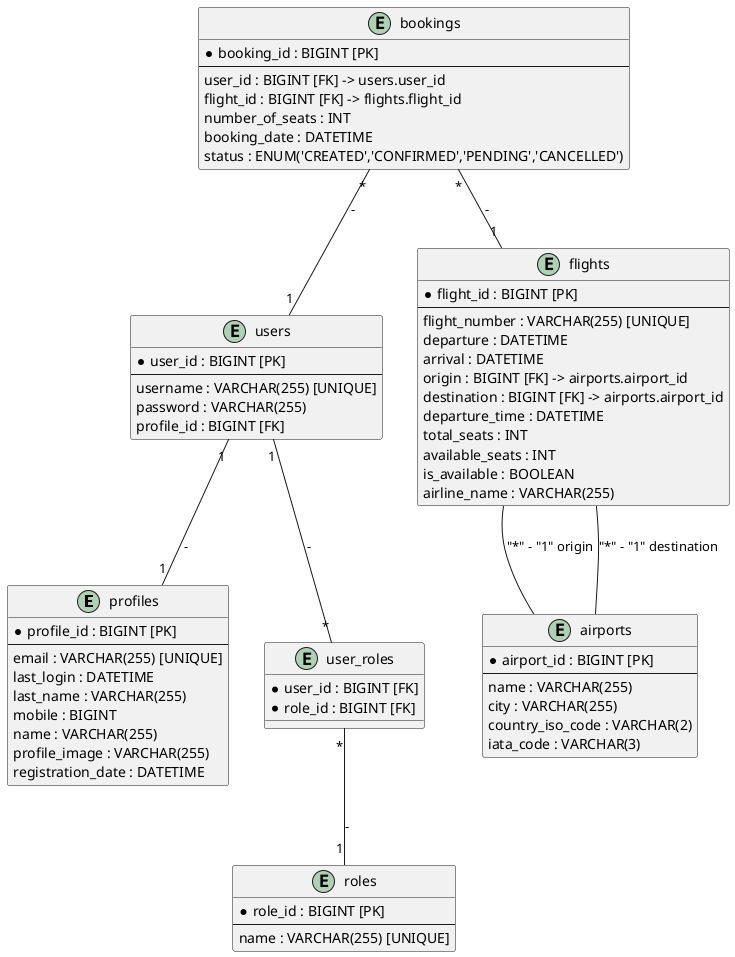 @startuml

entity profiles {
    *profile_id : BIGINT [PK]
    --
    email : VARCHAR(255) [UNIQUE]
    last_login : DATETIME
    last_name : VARCHAR(255)
    mobile : BIGINT
    name : VARCHAR(255)
    profile_image : VARCHAR(255)
    registration_date : DATETIME
}

entity users {
    *user_id : BIGINT [PK]
    --
    username : VARCHAR(255) [UNIQUE]
    password : VARCHAR(255)
    profile_id : BIGINT [FK]
}

entity roles {
    *role_id : BIGINT [PK]
    --
    name : VARCHAR(255) [UNIQUE]
}

entity user_roles {
    *user_id : BIGINT [FK]
    *role_id : BIGINT [FK]
}

entity airports {
    *airport_id : BIGINT [PK]
    --
    name : VARCHAR(255)
    city : VARCHAR(255)
    country_iso_code : VARCHAR(2)
    iata_code : VARCHAR(3)
}

entity flights {
    *flight_id : BIGINT [PK]
    --
    flight_number : VARCHAR(255) [UNIQUE]
    departure : DATETIME
    arrival : DATETIME
    origin : BIGINT [FK] -> airports.airport_id
    destination : BIGINT [FK] -> airports.airport_id
    departure_time : DATETIME
    total_seats : INT
    available_seats : INT
    is_available : BOOLEAN
    airline_name : VARCHAR(255)
}

entity bookings {
    *booking_id : BIGINT [PK]
    --
    user_id : BIGINT [FK] -> users.user_id
    flight_id : BIGINT [FK] -> flights.flight_id
    number_of_seats : INT
    booking_date : DATETIME
    status : ENUM('CREATED','CONFIRMED','PENDING','CANCELLED')
}

users -- profiles : "1" - "1"
users -- user_roles : "1" - "*"
user_roles -- roles : "*" - "1"
bookings -- users : "*" - "1"
bookings -- flights : "*" - "1"
flights -- airports : "*" - "1" origin
flights -- airports : "*" - "1" destination

@enduml
